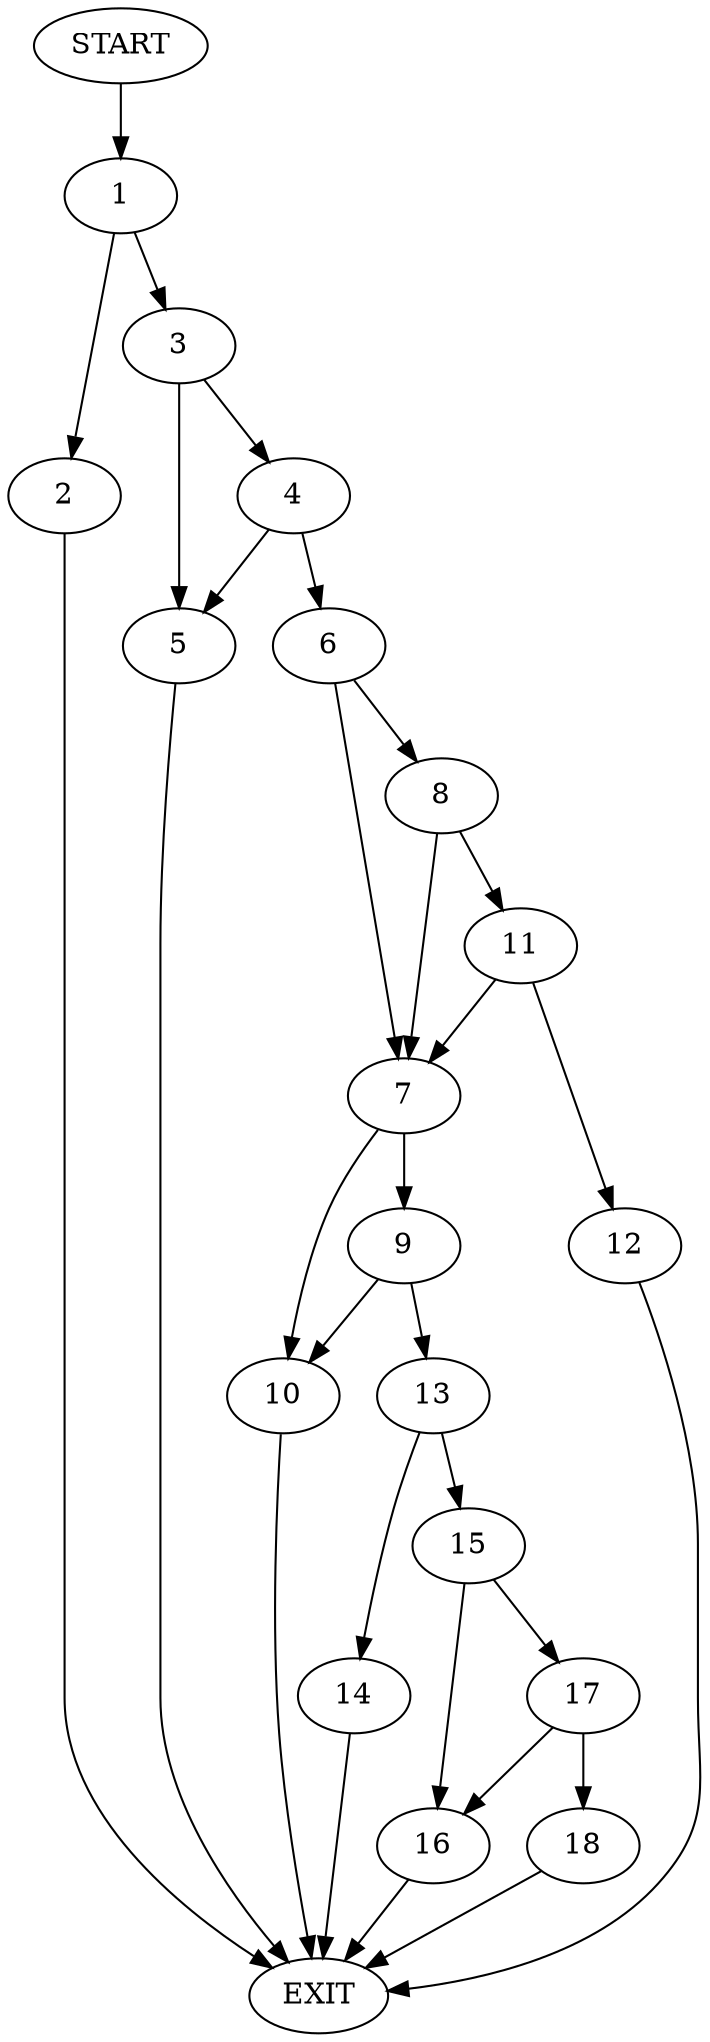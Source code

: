 digraph {
0 [label="START"]
19 [label="EXIT"]
0 -> 1
1 -> 2
1 -> 3
2 -> 19
3 -> 4
3 -> 5
4 -> 6
4 -> 5
5 -> 19
6 -> 7
6 -> 8
7 -> 9
7 -> 10
8 -> 7
8 -> 11
11 -> 7
11 -> 12
12 -> 19
10 -> 19
9 -> 13
9 -> 10
13 -> 14
13 -> 15
14 -> 19
15 -> 16
15 -> 17
16 -> 19
17 -> 16
17 -> 18
18 -> 19
}
